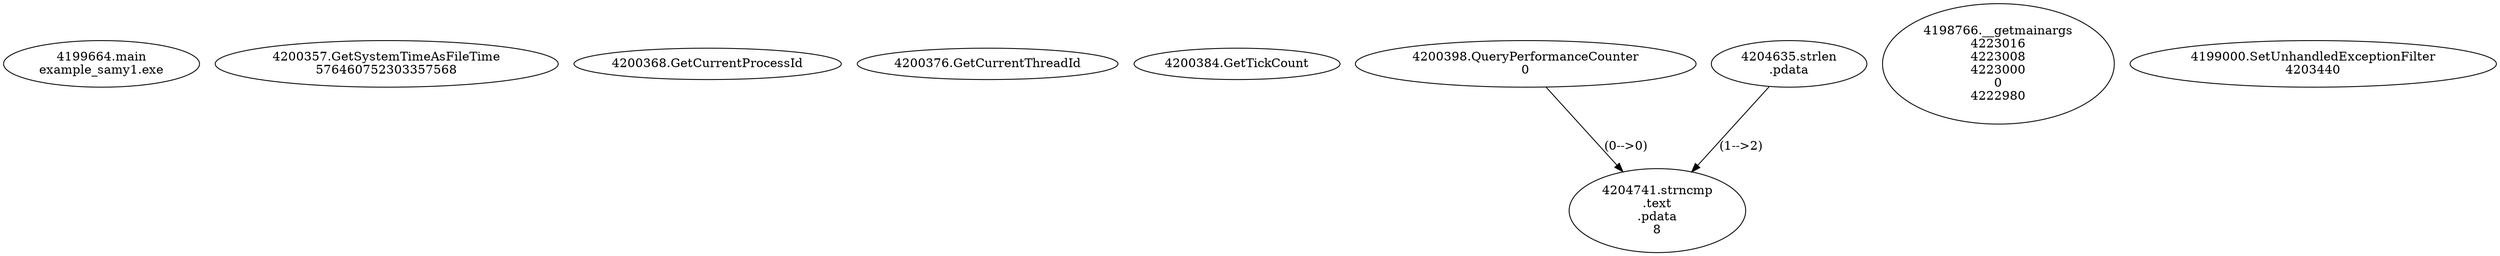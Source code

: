 // Global SCDG with merge call
digraph {
	0 [label="4199664.main
example_samy1.exe"]
	1 [label="4200357.GetSystemTimeAsFileTime
576460752303357568"]
	2 [label="4200368.GetCurrentProcessId
"]
	3 [label="4200376.GetCurrentThreadId
"]
	4 [label="4200384.GetTickCount
"]
	5 [label="4200398.QueryPerformanceCounter
0"]
	6 [label="4198766.__getmainargs
4223016
4223008
4223000
0
4222980"]
	7 [label="4199000.SetUnhandledExceptionFilter
4203440"]
	8 [label="4204635.strlen
.pdata"]
	9 [label="4204741.strncmp
.text
.pdata
8"]
	8 -> 9 [label="(1-->2)"]
	5 -> 9 [label="(0-->0)"]
}
